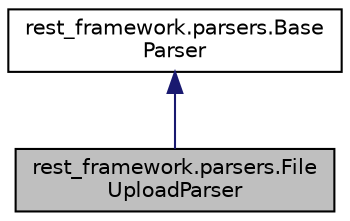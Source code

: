 digraph "rest_framework.parsers.FileUploadParser"
{
 // LATEX_PDF_SIZE
  edge [fontname="Helvetica",fontsize="10",labelfontname="Helvetica",labelfontsize="10"];
  node [fontname="Helvetica",fontsize="10",shape=record];
  Node1 [label="rest_framework.parsers.File\lUploadParser",height=0.2,width=0.4,color="black", fillcolor="grey75", style="filled", fontcolor="black",tooltip=" "];
  Node2 -> Node1 [dir="back",color="midnightblue",fontsize="10",style="solid",fontname="Helvetica"];
  Node2 [label="rest_framework.parsers.Base\lParser",height=0.2,width=0.4,color="black", fillcolor="white", style="filled",URL="$classrest__framework_1_1parsers_1_1_base_parser.html",tooltip=" "];
}
